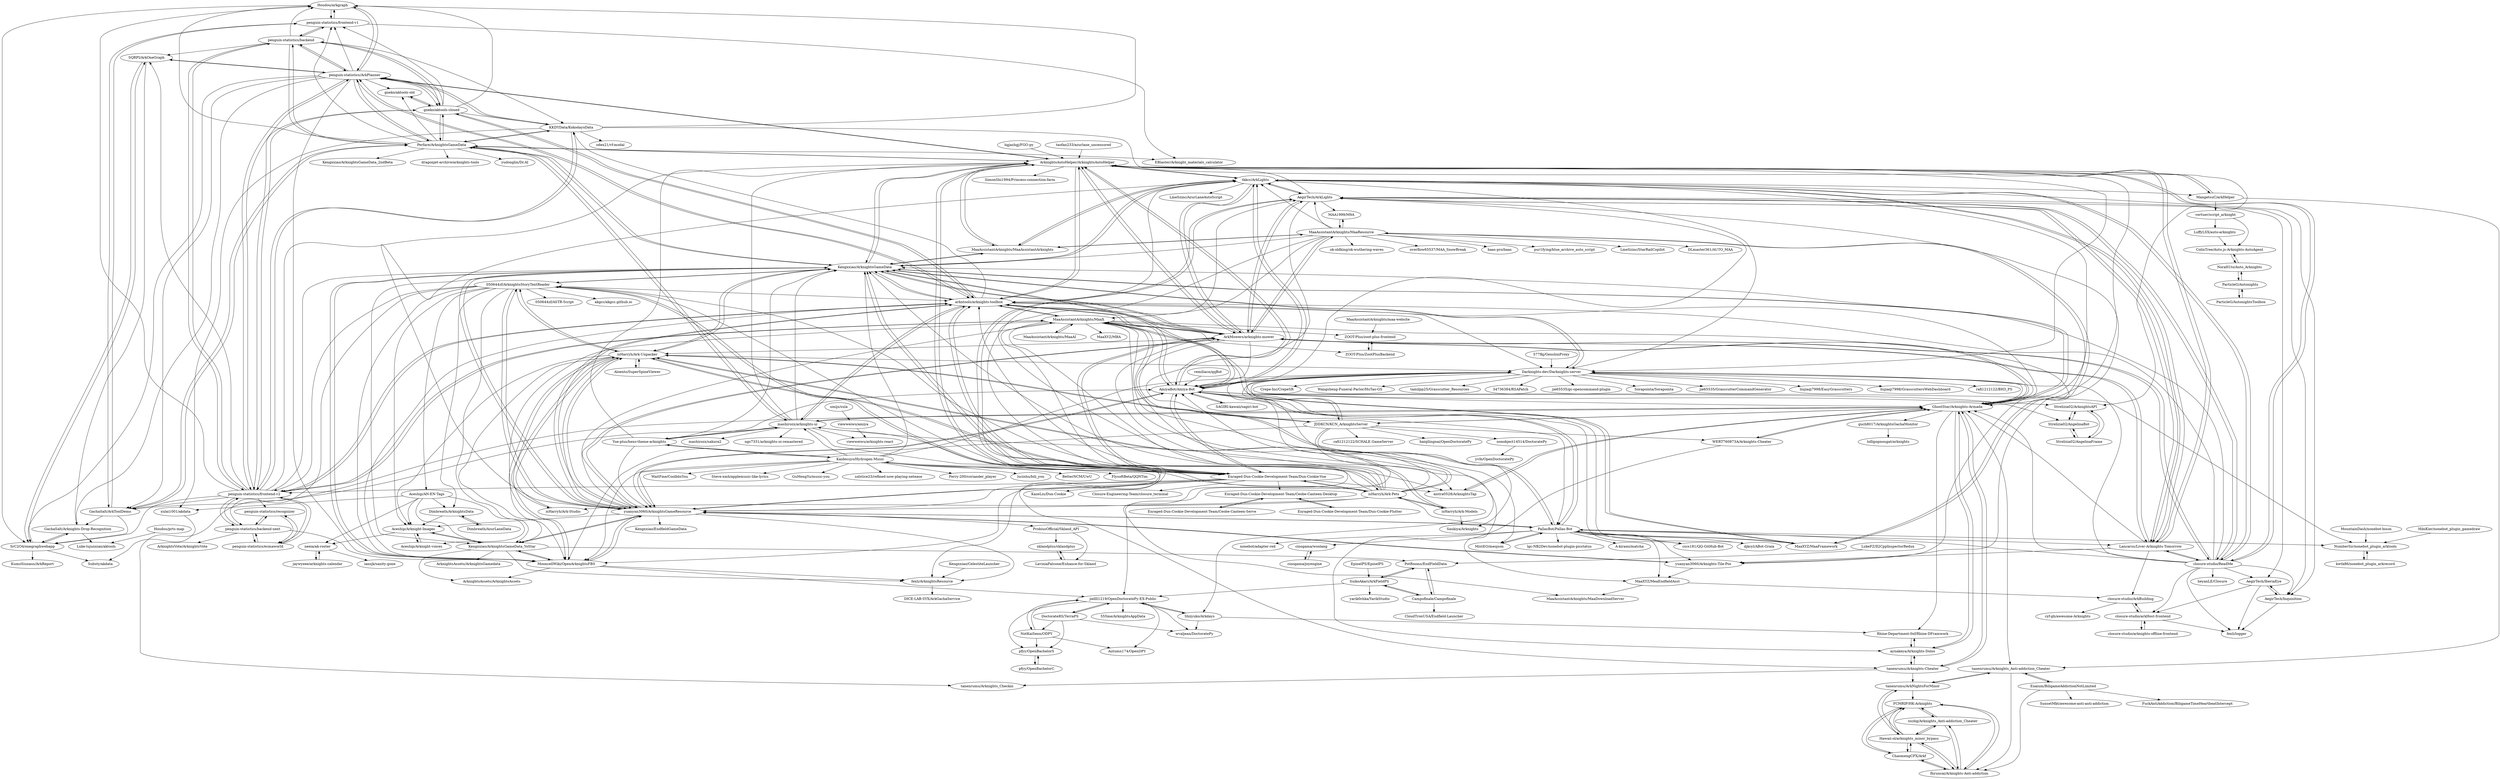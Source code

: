 digraph G {
"Houdou/arkgraph" -> "penguin-statistics/frontend-v1"
"Houdou/arkgraph" -> "penguin-statistics/ArkPlanner"
"Houdou/arkgraph" -> "SrC2O4/onegraphwebapp"
"tkkcc/ArkLights" -> "AegirTech/ArkLights"
"tkkcc/ArkLights" -> "closure-studio/ReadMe"
"tkkcc/ArkLights" -> "ArknightsAutoHelper/ArknightsAutoHelper"
"tkkcc/ArkLights" -> "Lancarus/Liver-Arknights-Tomorrow"
"tkkcc/ArkLights" -> "MaaAssistantArknights/MaaAssistantArknights" ["e"=1]
"tkkcc/ArkLights" -> "ArkMowers/arknights-mower"
"tkkcc/ArkLights" -> "AmiyaBot/Amiya-Bot"
"tkkcc/ArkLights" -> "GhostStar/Arknights-Armada"
"tkkcc/ArkLights" -> "Kengxxiao/ArknightsGameData"
"tkkcc/ArkLights" -> "AegirTech/Inquisition"
"tkkcc/ArkLights" -> "Darknights-dev/Darknights-server"
"tkkcc/ArkLights" -> "arkntools/arknights-toolbox"
"tkkcc/ArkLights" -> "yuanyan3060/ArknightsGameResource"
"tkkcc/ArkLights" -> "LmeSzinc/AzurLaneAutoScript" ["e"=1]
"tkkcc/ArkLights" -> "MangetsuC/arkHelper"
"guch8017/ArknightsGachaMonitor" -> "lollipopnougat/arknights"
"ArknightsAutoHelper/ArknightsAutoHelper" -> "arkntools/arknights-toolbox"
"ArknightsAutoHelper/ArknightsAutoHelper" -> "Kengxxiao/ArknightsGameData"
"ArknightsAutoHelper/ArknightsAutoHelper" -> "tkkcc/ArkLights"
"ArknightsAutoHelper/ArknightsAutoHelper" -> "ArkMowers/arknights-mower"
"ArknightsAutoHelper/ArknightsAutoHelper" -> "MangetsuC/arkHelper"
"ArknightsAutoHelper/ArknightsAutoHelper" -> "AmiyaBot/Amiya-Bot"
"ArknightsAutoHelper/ArknightsAutoHelper" -> "MaaAssistantArknights/MaaAssistantArknights" ["e"=1]
"ArknightsAutoHelper/ArknightsAutoHelper" -> "Perfare/ArknightsGameData"
"ArknightsAutoHelper/ArknightsAutoHelper" -> "Enraged-Dun-Cookie-Development-Team/Dun-Cookie-Vue"
"ArknightsAutoHelper/ArknightsAutoHelper" -> "penguin-statistics/ArkPlanner"
"ArknightsAutoHelper/ArknightsAutoHelper" -> "GhostStar/Arknights-Armada"
"ArknightsAutoHelper/ArknightsAutoHelper" -> "SimonShi1994/Princess-connection-farm" ["e"=1]
"ArknightsAutoHelper/ArknightsAutoHelper" -> "closure-studio/ReadMe"
"ArknightsAutoHelper/ArknightsAutoHelper" -> "Lancarus/Liver-Arknights-Tomorrow"
"ArknightsAutoHelper/ArknightsAutoHelper" -> "Darknights-dev/Darknights-server"
"Aceship/AN-EN-Tags" -> "Aceship/Arknight-Images"
"Aceship/AN-EN-Tags" -> "Kengxxiao/ArknightsGameData_YoStar"
"Aceship/AN-EN-Tags" -> "Dimbreath/ArknightsData"
"Aceship/AN-EN-Tags" -> "Aceship/Arknight-voices"
"Aceship/AN-EN-Tags" -> "neeia/ak-roster"
"Aceship/AN-EN-Tags" -> "xulai1001/akdata"
"arkntools/arknights-toolbox" -> "ArknightsAutoHelper/ArknightsAutoHelper"
"arkntools/arknights-toolbox" -> "Kengxxiao/ArknightsGameData"
"arkntools/arknights-toolbox" -> "yuanyan3060/ArknightsGameResource"
"arkntools/arknights-toolbox" -> "penguin-statistics/frontend-v2"
"arkntools/arknights-toolbox" -> "penguin-statistics/ArkPlanner"
"arkntools/arknights-toolbox" -> "mashirozx/arknights-ui"
"arkntools/arknights-toolbox" -> "MooncellWiki/OpenArknightsFBS"
"arkntools/arknights-toolbox" -> "AmiyaBot/Amiya-Bot"
"arkntools/arknights-toolbox" -> "ArkMowers/arknights-mower"
"arkntools/arknights-toolbox" -> "MaaAssistantArknights/MaaX"
"arkntools/arknights-toolbox" -> "gneko/aktools-closed"
"arkntools/arknights-toolbox" -> "Darknights-dev/Darknights-server"
"arkntools/arknights-toolbox" -> "KKDYData/KokodayoData"
"arkntools/arknights-toolbox" -> "GhostStar/Arknights-Armada"
"arkntools/arknights-toolbox" -> "Enraged-Dun-Cookie-Development-Team/Dun-Cookie-Vue"
"penguin-statistics/frontend-v2" -> "penguin-statistics/backend"
"penguin-statistics/frontend-v2" -> "penguin-statistics/backend-next"
"penguin-statistics/frontend-v2" -> "penguin-statistics/ecmaworld"
"penguin-statistics/frontend-v2" -> "penguin-statistics/recognizer"
"penguin-statistics/frontend-v2" -> "penguin-statistics/ArkPlanner"
"penguin-statistics/frontend-v2" -> "arkntools/arknights-toolbox"
"penguin-statistics/frontend-v2" -> "gneko/aktools-closed"
"penguin-statistics/frontend-v2" -> "KKDYData/KokodayoData"
"penguin-statistics/frontend-v2" -> "SQRPI/ArkOneGraph"
"penguin-statistics/frontend-v2" -> "SrC2O4/onegraphwebapp"
"penguin-statistics/frontend-v2" -> "MaaAssistantArknights/MaaX"
"penguin-statistics/frontend-v2" -> "Houdou/arkgraph"
"penguin-statistics/frontend-v2" -> "Kengxxiao/ArknightsGameData"
"penguin-statistics/frontend-v2" -> "ArknightsAutoHelper/ArknightsAutoHelper"
"penguin-statistics/frontend-v2" -> "GachaSalt/ArkToolDemo"
"mashirozx/arknights-ui" -> "ngc7331/arknights-ui-remastered"
"mashirozx/arknights-ui" -> "arkntools/arknights-toolbox"
"mashirozx/arknights-ui" -> "Yue-plus/hexo-theme-arknights" ["e"=1]
"mashirozx/arknights-ui" -> "GhostStar/Arknights-Armada"
"mashirozx/arknights-ui" -> "Perfare/ArknightsGameData"
"mashirozx/arknights-ui" -> "viewweiwu/arknights-react"
"mashirozx/arknights-ui" -> "ArknightsAutoHelper/ArknightsAutoHelper"
"mashirozx/arknights-ui" -> "Kengxxiao/ArknightsGameData"
"mashirozx/arknights-ui" -> "GachaSalt/ArkToolDemo"
"mashirozx/arknights-ui" -> "tanenrumu/Arknights-Cheater"
"mashirozx/arknights-ui" -> "aistra0528/ArknightsTap"
"mashirozx/arknights-ui" -> "mashirozx/sakura2" ["e"=1]
"gneko/aktools-old" -> "gneko/aktools-closed"
"penguin-statistics/ArkPlanner" -> "gneko/aktools-closed"
"penguin-statistics/ArkPlanner" -> "SQRPI/ArkOneGraph"
"penguin-statistics/ArkPlanner" -> "Perfare/ArknightsGameData"
"penguin-statistics/ArkPlanner" -> "SrC2O4/onegraphwebapp"
"penguin-statistics/ArkPlanner" -> "GachaSalt/ArkToolDemo"
"penguin-statistics/ArkPlanner" -> "Houdou/arkgraph"
"penguin-statistics/ArkPlanner" -> "penguin-statistics/backend"
"penguin-statistics/ArkPlanner" -> "penguin-statistics/frontend-v1"
"penguin-statistics/ArkPlanner" -> "penguin-statistics/frontend-v2"
"penguin-statistics/ArkPlanner" -> "KKDYData/KokodayoData"
"penguin-statistics/ArkPlanner" -> "arkntools/arknights-toolbox"
"penguin-statistics/ArkPlanner" -> "GachaSalt/Arknights-Drop-Recognition"
"penguin-statistics/ArkPlanner" -> "ArknightsAutoHelper/ArknightsAutoHelper"
"penguin-statistics/ArkPlanner" -> "MooncellWiki/OpenArknightsFBS"
"penguin-statistics/ArkPlanner" -> "gneko/aktools-old"
"ColinTree/Auto.js-Arknights-AutoAgent" -> "NoraH1to/Auto_Arknights"
"vertuer/script_arknight" -> "LuffyLSX/auto-arknights"
"vertuer/script_arknight" -> "ColinTree/Auto.js-Arknights-AutoAgent"
"Perfare/ArknightsGameData" -> "GachaSalt/ArkToolDemo"
"Perfare/ArknightsGameData" -> "penguin-statistics/ArkPlanner"
"Perfare/ArknightsGameData" -> "gneko/aktools-closed"
"Perfare/ArknightsGameData" -> "Kengxxiao/ArknightsGameData"
"Perfare/ArknightsGameData" -> "penguin-statistics/frontend-v1"
"Perfare/ArknightsGameData" -> "KKDYData/KokodayoData"
"Perfare/ArknightsGameData" -> "ArknightsAutoHelper/ArknightsAutoHelper"
"Perfare/ArknightsGameData" -> "penguin-statistics/backend"
"Perfare/ArknightsGameData" -> "gneko/aktools-old"
"Perfare/ArknightsGameData" -> "mashirozx/arknights-ui"
"Perfare/ArknightsGameData" -> "Kengxxiao/ArknightsGameData_2ndBeta"
"Perfare/ArknightsGameData" -> "Houdou/arkgraph"
"Perfare/ArknightsGameData" -> "dragonjet-archive/arknights-tools"
"Perfare/ArknightsGameData" -> "yudonglin/Dr.AI"
"Perfare/ArknightsGameData" -> "EBlaster/Arknight_materials_calculator"
"gneko/aktools-closed" -> "penguin-statistics/ArkPlanner"
"gneko/aktools-closed" -> "gneko/aktools-old"
"gneko/aktools-closed" -> "penguin-statistics/frontend-v1"
"gneko/aktools-closed" -> "penguin-statistics/backend"
"gneko/aktools-closed" -> "Perfare/ArknightsGameData"
"gneko/aktools-closed" -> "penguin-statistics/frontend-v2"
"gneko/aktools-closed" -> "Houdou/arkgraph"
"gneko/aktools-closed" -> "arkntools/arknights-toolbox"
"gneko/aktools-closed" -> "KKDYData/KokodayoData"
"penguin-statistics/frontend-v1" -> "penguin-statistics/backend"
"penguin-statistics/frontend-v1" -> "Houdou/arkgraph"
"penguin-statistics/frontend-v1" -> "EBlaster/Arknight_materials_calculator"
"penguin-statistics/frontend-v1" -> "GachaSalt/ArkToolDemo"
"penguin-statistics/backend" -> "penguin-statistics/frontend-v2"
"penguin-statistics/backend" -> "penguin-statistics/frontend-v1"
"penguin-statistics/backend" -> "penguin-statistics/ArkPlanner"
"penguin-statistics/backend" -> "gneko/aktools-closed"
"penguin-statistics/backend" -> "Houdou/arkgraph"
"penguin-statistics/backend" -> "Perfare/ArknightsGameData"
"penguin-statistics/backend" -> "SQRPI/ArkOneGraph"
"penguin-statistics/backend" -> "KKDYData/KokodayoData"
"KKDYData/KokodayoData" -> "odex21/vf-modal"
"KKDYData/KokodayoData" -> "Houdou/arkgraph"
"KKDYData/KokodayoData" -> "penguin-statistics/ArkPlanner"
"KKDYData/KokodayoData" -> "Strelizia02/ArknightsAPI"
"KKDYData/KokodayoData" -> "xulai1001/akdata"
"KKDYData/KokodayoData" -> "Perfare/ArknightsGameData"
"KKDYData/KokodayoData" -> "penguin-statistics/frontend-v2"
"NoraH1to/Auto_Arknights" -> "ColinTree/Auto.js-Arknights-AutoAgent"
"NoraH1to/Auto_Arknights" -> "ParticleG/Autonights"
"GachaSalt/ArkToolDemo" -> "GachaSalt/Arknights-Drop-Recognition"
"GachaSalt/ArkToolDemo" -> "SrC2O4/onegraphwebapp"
"GachaSalt/ArkToolDemo" -> "penguin-statistics/frontend-v1"
"GachaSalt/ArkToolDemo" -> "Perfare/ArknightsGameData"
"hgjazhgj/FGO-py" -> "ArknightsAutoHelper/ArknightsAutoHelper" ["e"=1]
"Kengxxiao/ArknightsGameData" -> "yuanyan3060/ArknightsGameResource"
"Kengxxiao/ArknightsGameData" -> "ArknightsAutoHelper/ArknightsAutoHelper"
"Kengxxiao/ArknightsGameData" -> "MooncellWiki/OpenArknightsFBS"
"Kengxxiao/ArknightsGameData" -> "Darknights-dev/Darknights-server"
"Kengxxiao/ArknightsGameData" -> "isHarryh/Ark-Unpacker"
"Kengxxiao/ArknightsGameData" -> "arkntools/arknights-toolbox"
"Kengxxiao/ArknightsGameData" -> "Kengxxiao/ArknightsGameData_YoStar"
"Kengxxiao/ArknightsGameData" -> "AmiyaBot/Amiya-Bot"
"Kengxxiao/ArknightsGameData" -> "050644zf/ArknightsStoryTextReader"
"Kengxxiao/ArknightsGameData" -> "Perfare/ArknightsGameData"
"Kengxxiao/ArknightsGameData" -> "Enraged-Dun-Cookie-Development-Team/Dun-Cookie-Vue"
"Kengxxiao/ArknightsGameData" -> "GhostStar/Arknights-Armada"
"Kengxxiao/ArknightsGameData" -> "ArkMowers/arknights-mower"
"Kengxxiao/ArknightsGameData" -> "MaaAssistantArknights/MaaAssistantArknights" ["e"=1]
"Kengxxiao/ArknightsGameData" -> "tkkcc/ArkLights"
"taofan233/azurlane_uncensored" -> "ArknightsAutoHelper/ArknightsAutoHelper" ["e"=1]
"050644zf/ArknightsStoryTextReader" -> "Kengxxiao/ArknightsGameData_YoStar"
"050644zf/ArknightsStoryTextReader" -> "Kengxxiao/ArknightsGameData"
"050644zf/ArknightsStoryTextReader" -> "yuanyan3060/ArknightsGameResource"
"050644zf/ArknightsStoryTextReader" -> "MooncellWiki/OpenArknightsFBS"
"050644zf/ArknightsStoryTextReader" -> "Aceship/Arknight-Images"
"050644zf/ArknightsStoryTextReader" -> "Enraged-Dun-Cookie-Development-Team/Dun-Cookie-Vue"
"050644zf/ArknightsStoryTextReader" -> "isHarryh/Ark-Unpacker"
"050644zf/ArknightsStoryTextReader" -> "050644zf/ASTR-Script"
"050644zf/ArknightsStoryTextReader" -> "Dimbreath/ArknightsData"
"050644zf/ArknightsStoryTextReader" -> "arkntools/arknights-toolbox"
"050644zf/ArknightsStoryTextReader" -> "Aceship/AN-EN-Tags"
"050644zf/ArknightsStoryTextReader" -> "penguin-statistics/backend-next"
"050644zf/ArknightsStoryTextReader" -> "akgcc/akgcc.github.io"
"050644zf/ArknightsStoryTextReader" -> "penguin-statistics/frontend-v2"
"050644zf/ArknightsStoryTextReader" -> "fexli/ArknightsResource"
"GhostStar/Arknights-Armada" -> "aynakeya/Arknights-Dolos"
"GhostStar/Arknights-Armada" -> "tanenrumu/Arknights-Cheater"
"GhostStar/Arknights-Armada" -> "Darknights-dev/Darknights-server"
"GhostStar/Arknights-Armada" -> "WERT760873A/Arknights-Cheater"
"GhostStar/Arknights-Armada" -> "JDDKCN/KCN_ArknightsServer"
"GhostStar/Arknights-Armada" -> "Rhine-Department-0xf/Rhine-DFramwork"
"GhostStar/Arknights-Armada" -> "Kengxxiao/ArknightsGameData"
"GhostStar/Arknights-Armada" -> "tanenrumu/Arknights_Anti-addiction_Cheater"
"GhostStar/Arknights-Armada" -> "guch8017/ArknightsGachaMonitor"
"GhostStar/Arknights-Armada" -> "tanenrumu/Arknights_Checkin"
"GhostStar/Arknights-Armada" -> "aistra0528/ArknightsTap"
"GhostStar/Arknights-Armada" -> "mashirozx/arknights-ui"
"GhostStar/Arknights-Armada" -> "ArkMowers/arknights-mower"
"remiliacn/qqBot" -> "AmiyaBot/Amiya-Bot" ["e"=1]
"Yue-plus/hexo-theme-arknights" -> "mashirozx/arknights-ui" ["e"=1]
"Yue-plus/hexo-theme-arknights" -> "Kengxxiao/ArknightsGameData" ["e"=1]
"Yue-plus/hexo-theme-arknights" -> "AmiyaBot/Amiya-Bot" ["e"=1]
"Yue-plus/hexo-theme-arknights" -> "ArknightsAutoHelper/ArknightsAutoHelper" ["e"=1]
"Yue-plus/hexo-theme-arknights" -> "Kaidesuyo/Hydrogen-Music" ["e"=1]
"Yue-plus/hexo-theme-arknights" -> "yuanyan3060/ArknightsGameResource" ["e"=1]
"umijs/sula" -> "viewweiwu/amiya" ["e"=1]
"MistEO/meojson" -> "PallasBot/Pallas-Bot"
"viewweiwu/amiya" -> "viewweiwu/arknights-react"
"Lancarus/Liver-Arknights-Tomorrow" -> "tkkcc/ArkLights"
"Lancarus/Liver-Arknights-Tomorrow" -> "ArkMowers/arknights-mower"
"Lancarus/Liver-Arknights-Tomorrow" -> "AegirTech/ArkLights"
"Lancarus/Liver-Arknights-Tomorrow" -> "closure-studio/ArkBuilding"
"Lancarus/Liver-Arknights-Tomorrow" -> "closure-studio/ReadMe"
"Lancarus/Liver-Arknights-Tomorrow" -> "yuanyan3060/Arknights-Tile-Pos"
"Lancarus/Liver-Arknights-Tomorrow" -> "ArknightsAutoHelper/ArknightsAutoHelper"
"Lancarus/Liver-Arknights-Tomorrow" -> "GhostStar/Arknights-Armada"
"SQRPI/ArkOneGraph" -> "SrC2O4/onegraphwebapp"
"SQRPI/ArkOneGraph" -> "penguin-statistics/ArkPlanner"
"SQRPI/ArkOneGraph" -> "GachaSalt/Arknights-Drop-Recognition"
"Dimbreath/ArknightsData" -> "Dimbreath/AzurLaneData" ["e"=1]
"Dimbreath/ArknightsData" -> "Aceship/Arknight-Images"
"ParticleG/Autonights" -> "ParticleG/AutonightsToolbox"
"ParticleG/Autonights" -> "NoraH1to/Auto_Arknights"
"LuffyLSX/auto-arknights" -> "ColinTree/Auto.js-Arknights-AutoAgent"
"tanenrumu/Arknights-Cheater" -> "aynakeya/Arknights-Dolos"
"tanenrumu/Arknights-Cheater" -> "GhostStar/Arknights-Armada"
"tanenrumu/Arknights-Cheater" -> "tanenrumu/Arknights_Checkin"
"tanenrumu/Arknights-Cheater" -> "tanenrumu/ArkNightsForMinor"
"aistra0528/ArknightsTap" -> "GhostStar/Arknights-Armada"
"xulai1001/akdata" -> "Substy/akdata"
"MangetsuC/arkHelper" -> "ArknightsAutoHelper/ArknightsAutoHelper"
"MangetsuC/arkHelper" -> "tanenrumu/Arknights_Anti-addiction_Cheater"
"MangetsuC/arkHelper" -> "vertuer/script_arknight"
"ParticleG/AutonightsToolbox" -> "ParticleG/Autonights"
"xxzbg/Arknights_Anti-addiction_Cheater" -> "Hawaii-ol/arknights_minor_bypass"
"xxzbg/Arknights_Anti-addiction_Cheater" -> "fhyuncai/Arknights-Anti-addiction"
"xxzbg/Arknights_Anti-addiction_Cheater" -> "FCMRIP/HK-Arknights"
"GachaSalt/Arknights-Drop-Recognition" -> "Luke-lujunxian/aktools"
"GachaSalt/Arknights-Drop-Recognition" -> "SrC2O4/onegraphwebapp"
"Dimbreath/AzurLaneData" -> "Dimbreath/ArknightsData" ["e"=1]
"Houdou/prts-map" -> "Luke-lujunxian/aktools"
"tanenrumu/Arknights_Anti-addiction_Cheater" -> "tanenrumu/ArkNightsForMinor"
"tanenrumu/Arknights_Anti-addiction_Cheater" -> "fhyuncai/Arknights-Anti-addiction"
"tanenrumu/Arknights_Anti-addiction_Cheater" -> "Enaium/BiligameAddictionNotLimited"
"SrC2O4/onegraphwebapp" -> "GachaSalt/Arknights-Drop-Recognition"
"SrC2O4/onegraphwebapp" -> "Substy/akdata"
"SrC2O4/onegraphwebapp" -> "SQRPI/ArkOneGraph"
"SrC2O4/onegraphwebapp" -> "KumoSiunaus/ArkReport"
"MaaAssistantArknights/MaaAssistantArknights" -> "tkkcc/ArkLights" ["e"=1]
"MaaAssistantArknights/MaaAssistantArknights" -> "MaaAssistantArknights/MaaResource" ["e"=1]
"MaaAssistantArknights/MaaAssistantArknights" -> "ArknightsAutoHelper/ArknightsAutoHelper" ["e"=1]
"MaaAssistantArknights/MaaAssistantArknights" -> "Kengxxiao/ArknightsGameData" ["e"=1]
"AmiyaBot/Amiya-Bot" -> "yuanyan3060/ArknightsGameResource"
"AmiyaBot/Amiya-Bot" -> "PallasBot/Pallas-Bot"
"AmiyaBot/Amiya-Bot" -> "Strelizia02/ArknightsAPI"
"AmiyaBot/Amiya-Bot" -> "Kengxxiao/ArknightsGameData"
"AmiyaBot/Amiya-Bot" -> "djkcyl/ABot-Graia" ["e"=1]
"AmiyaBot/Amiya-Bot" -> "ArknightsAutoHelper/ArknightsAutoHelper"
"AmiyaBot/Amiya-Bot" -> "Darknights-dev/Darknights-server"
"AmiyaBot/Amiya-Bot" -> "SAGIRI-kawaii/sagiri-bot" ["e"=1]
"AmiyaBot/Amiya-Bot" -> "Enraged-Dun-Cookie-Development-Team/Dun-Cookie-Vue"
"AmiyaBot/Amiya-Bot" -> "arkntools/arknights-toolbox"
"AmiyaBot/Amiya-Bot" -> "cscs181/QQ-GitHub-Bot" ["e"=1]
"AmiyaBot/Amiya-Bot" -> "NumberSir/nonebot_plugin_arktools"
"AmiyaBot/Amiya-Bot" -> "Strelizia02/AngelinaBot"
"AmiyaBot/Amiya-Bot" -> "GhostStar/Arknights-Armada"
"AmiyaBot/Amiya-Bot" -> "tkkcc/ArkLights"
"Enraged-Dun-Cookie-Development-Team/Dun-Cookie-Vue" -> "Kengxxiao/ArknightsGameData"
"Enraged-Dun-Cookie-Development-Team/Dun-Cookie-Vue" -> "050644zf/ArknightsStoryTextReader"
"Enraged-Dun-Cookie-Development-Team/Dun-Cookie-Vue" -> "yuanyan3060/ArknightsGameResource"
"Enraged-Dun-Cookie-Development-Team/Dun-Cookie-Vue" -> "ArkMowers/arknights-mower"
"Enraged-Dun-Cookie-Development-Team/Dun-Cookie-Vue" -> "AmiyaBot/Amiya-Bot"
"Enraged-Dun-Cookie-Development-Team/Dun-Cookie-Vue" -> "KazeLiu/Dun-Cookie"
"Enraged-Dun-Cookie-Development-Team/Dun-Cookie-Vue" -> "ArknightsAutoHelper/ArknightsAutoHelper"
"Enraged-Dun-Cookie-Development-Team/Dun-Cookie-Vue" -> "Closure-Engineering-Team/closure_terminal"
"Enraged-Dun-Cookie-Development-Team/Dun-Cookie-Vue" -> "arkntools/arknights-toolbox"
"Enraged-Dun-Cookie-Development-Team/Dun-Cookie-Vue" -> "isHarryh/Ark-Pets"
"Enraged-Dun-Cookie-Development-Team/Dun-Cookie-Vue" -> "MooncellWiki/OpenArknightsFBS"
"Enraged-Dun-Cookie-Development-Team/Dun-Cookie-Vue" -> "penguin-statistics/frontend-v2"
"Enraged-Dun-Cookie-Development-Team/Dun-Cookie-Vue" -> "aistra0528/ArknightsTap"
"Enraged-Dun-Cookie-Development-Team/Dun-Cookie-Vue" -> "MaaAssistantArknights/MaaX"
"Enraged-Dun-Cookie-Development-Team/Dun-Cookie-Vue" -> "Enraged-Dun-Cookie-Development-Team/Ceobe-Canteen-Desktop"
"SAGIRI-kawaii/sagiri-bot" -> "AmiyaBot/Amiya-Bot" ["e"=1]
"WERT760873A/Arknights-Cheater" -> "GhostStar/Arknights-Armada"
"WERT760873A/Arknights-Cheater" -> "aynakeya/Arknights-Dolos"
"Darknights-dev/Darknights-server" -> "GhostStar/Arknights-Armada"
"Darknights-dev/Darknights-server" -> "Kengxxiao/ArknightsGameData"
"Darknights-dev/Darknights-server" -> "Crepe-Inc/CrepeSR" ["e"=1]
"Darknights-dev/Darknights-server" -> "JDDKCN/KCN_ArknightsServer"
"Darknights-dev/Darknights-server" -> "Wangsheng-Funeral-Parlor/HuTao-GS" ["e"=1]
"Darknights-dev/Darknights-server" -> "tamilpp25/Grasscutter_Resources" ["e"=1]
"Darknights-dev/Darknights-server" -> "34736384/RSAPatch" ["e"=1]
"Darknights-dev/Darknights-server" -> "Shiiyuko/Arkdays"
"Darknights-dev/Darknights-server" -> "jie65535/gc-opencommand-plugin" ["e"=1]
"Darknights-dev/Darknights-server" -> "Sorapointa/Sorapointa" ["e"=1]
"Darknights-dev/Darknights-server" -> "jie65535/GrasscutterCommandGenerator" ["e"=1]
"Darknights-dev/Darknights-server" -> "liujiaqi7998/EasyGrasscutters" ["e"=1]
"Darknights-dev/Darknights-server" -> "AmiyaBot/Amiya-Bot"
"Darknights-dev/Darknights-server" -> "liujiaqi7998/GrasscuttersWebDashboard" ["e"=1]
"Darknights-dev/Darknights-server" -> "rafi1212122/BH3_PS" ["e"=1]
"Strelizia02/ArknightsAPI" -> "Strelizia02/AngelinaFrame"
"Strelizia02/ArknightsAPI" -> "Strelizia02/AngelinaBot"
"Aloento/SuperSpineViewer" -> "isHarryh/Ark-Unpacker" ["e"=1]
"MountainDash/nonebot-bison" -> "NumberSir/nonebot_plugin_arktools" ["e"=1]
"jaywyeee/arknights-calendar" -> "neeia/ak-roster"
"HibiKier/nonebot_plugin_gamedraw" -> "NumberSir/nonebot_plugin_arktools" ["e"=1]
"aynakeya/Arknights-Dolos" -> "Rhine-Department-0xf/Rhine-DFramwork"
"aynakeya/Arknights-Dolos" -> "tanenrumu/Arknights-Cheater"
"aynakeya/Arknights-Dolos" -> "GhostStar/Arknights-Armada"
"penguin-statistics/recognizer" -> "penguin-statistics/ecmaworld"
"penguin-statistics/recognizer" -> "penguin-statistics/backend-next"
"Rhine-Department-0xf/Rhine-DFramwork" -> "aynakeya/Arknights-Dolos"
"closure-studio/arknights-offline-frontend" -> "closure-studio/arkHost-frontend"
"Enaium/BiligameAddictionNotLimited" -> "tanenrumu/Arknights_Anti-addiction_Cheater"
"Enaium/BiligameAddictionNotLimited" -> "SunsetMkt/awesome-anti-anti-addiction"
"Enaium/BiligameAddictionNotLimited" -> "FuckAntiAddiction/BiligameTimeHeartbeatIntercept"
"Enaium/BiligameAddictionNotLimited" -> "fhyuncai/Arknights-Anti-addiction"
"tanenrumu/ArkNightsForMinor" -> "tanenrumu/Arknights_Anti-addiction_Cheater"
"tanenrumu/ArkNightsForMinor" -> "Hawaii-ol/arknights_minor_bypass"
"tanenrumu/ArkNightsForMinor" -> "FCMRIP/HK-Arknights"
"fhyuncai/Arknights-Anti-addiction" -> "Hawaii-ol/arknights_minor_bypass"
"fhyuncai/Arknights-Anti-addiction" -> "FCMRIP/HK-Arknights"
"fhyuncai/Arknights-Anti-addiction" -> "xxzbg/Arknights_Anti-addiction_Cheater"
"fhyuncai/Arknights-Anti-addiction" -> "ChaomengCFX/Arkf"
"AegirTech/Inquisition" -> "AegirTech/IberiaEye"
"AegirTech/Inquisition" -> "fexli/logger"
"PallasBot/Pallas-Bot" -> "AmiyaBot/Amiya-Bot"
"PallasBot/Pallas-Bot" -> "cinogama/woolang"
"PallasBot/Pallas-Bot" -> "MistEO/meojson"
"PallasBot/Pallas-Bot" -> "yuanyan3060/ArknightsGameResource"
"PallasBot/Pallas-Bot" -> "yuanyan3060/Arknights-Tile-Pos"
"PallasBot/Pallas-Bot" -> "MaaAssistantArknights/MaaX"
"PallasBot/Pallas-Bot" -> "NumberSir/nonebot_plugin_arktools"
"PallasBot/Pallas-Bot" -> "lgc-NB2Dev/nonebot-plugin-picstatus" ["e"=1]
"PallasBot/Pallas-Bot" -> "cscs181/QQ-GitHub-Bot" ["e"=1]
"PallasBot/Pallas-Bot" -> "A-kirami/matcha" ["e"=1]
"PallasBot/Pallas-Bot" -> "Lancarus/Liver-Arknights-Tomorrow"
"PallasBot/Pallas-Bot" -> "nonebot/adapter-red" ["e"=1]
"PallasBot/Pallas-Bot" -> "djkcyl/ABot-Graia" ["e"=1]
"PallasBot/Pallas-Bot" -> "MaaXYZ/MaaFramework" ["e"=1]
"PallasBot/Pallas-Bot" -> "MaaXYZ/MeaEndfieldAsst"
"MaaAssistantArknights/MaaX" -> "MaaAssistantArknights/MaaAI"
"MaaAssistantArknights/MaaX" -> "ZOOT-Plus/zoot-plus-frontend"
"MaaAssistantArknights/MaaX" -> "PallasBot/Pallas-Bot"
"MaaAssistantArknights/MaaX" -> "yuanyan3060/ArknightsGameResource"
"MaaAssistantArknights/MaaX" -> "ArkMowers/arknights-mower"
"MaaAssistantArknights/MaaX" -> "arkntools/arknights-toolbox"
"MaaAssistantArknights/MaaX" -> "yuanyan3060/Arknights-Tile-Pos"
"MaaAssistantArknights/MaaX" -> "ZOOT-Plus/ZootPlusBackend"
"MaaAssistantArknights/MaaX" -> "MooncellWiki/OpenArknightsFBS"
"MaaAssistantArknights/MaaX" -> "MaaXYZ/MBA" ["e"=1]
"MaaAssistantArknights/MaaX" -> "penguin-statistics/frontend-v2"
"MaaAssistantArknights/MaaX" -> "MaaAssistantArknights/MaaDownloadServer"
"MaaAssistantArknights/MaaX" -> "MaaXYZ/MeaEndfieldAsst"
"MaaAssistantArknights/MaaX" -> "MistEO/meojson"
"MaaAssistantArknights/MaaX" -> "MaaXYZ/MaaFramework" ["e"=1]
"577fkj/GenshinProxy" -> "Darknights-dev/Darknights-server" ["e"=1]
"penguin-statistics/backend-next" -> "penguin-statistics/ecmaworld"
"penguin-statistics/backend-next" -> "penguin-statistics/recognizer"
"penguin-statistics/backend-next" -> "penguin-statistics/frontend-v2"
"penguin-statistics/backend-next" -> "MooncellWiki/OpenArknightsFBS"
"penguin-statistics/backend-next" -> "ArknightsVote/ArknightsVote"
"yuanyan3060/ArknightsGameResource" -> "MooncellWiki/OpenArknightsFBS"
"yuanyan3060/ArknightsGameResource" -> "Kengxxiao/ArknightsGameData"
"yuanyan3060/ArknightsGameResource" -> "AmiyaBot/Amiya-Bot"
"yuanyan3060/ArknightsGameResource" -> "isHarryh/Ark-Unpacker"
"yuanyan3060/ArknightsGameResource" -> "Kengxxiao/ArknightsGameData_YoStar"
"yuanyan3060/ArknightsGameResource" -> "yuanyan3060/Arknights-Tile-Pos"
"yuanyan3060/ArknightsGameResource" -> "Kengxxiao/EndfieldGameData"
"yuanyan3060/ArknightsGameResource" -> "arkntools/arknights-toolbox"
"yuanyan3060/ArknightsGameResource" -> "ArkMowers/arknights-mower"
"yuanyan3060/ArknightsGameResource" -> "050644zf/ArknightsStoryTextReader"
"yuanyan3060/ArknightsGameResource" -> "Aceship/Arknight-Images"
"yuanyan3060/ArknightsGameResource" -> "ProbiusOfficial/Skland_API"
"yuanyan3060/ArknightsGameResource" -> "fexli/ArknightsResource"
"yuanyan3060/ArknightsGameResource" -> "AegirTech/ArkLights"
"yuanyan3060/ArknightsGameResource" -> "PallasBot/Pallas-Bot"
"NumberSir/nonebot_plugin_arktools" -> "kwtk86/nonebot_plugin_arkrecord"
"MaaAssistantArknights/maa-website" -> "ZOOT-Plus/zoot-plus-frontend"
"ArkMowers/arknights-mower" -> "AegirTech/ArkLights"
"ArkMowers/arknights-mower" -> "ArknightsAutoHelper/ArknightsAutoHelper"
"ArkMowers/arknights-mower" -> "yuanyan3060/ArknightsGameResource"
"ArkMowers/arknights-mower" -> "tkkcc/ArkLights"
"ArkMowers/arknights-mower" -> "Lancarus/Liver-Arknights-Tomorrow"
"ArkMowers/arknights-mower" -> "MaaAssistantArknights/MaaX"
"ArkMowers/arknights-mower" -> "Enraged-Dun-Cookie-Development-Team/Dun-Cookie-Vue"
"ArkMowers/arknights-mower" -> "Kengxxiao/ArknightsGameData"
"ArkMowers/arknights-mower" -> "arkntools/arknights-toolbox"
"ArkMowers/arknights-mower" -> "closure-studio/ReadMe"
"ArkMowers/arknights-mower" -> "GhostStar/Arknights-Armada"
"ArkMowers/arknights-mower" -> "aistra0528/ArknightsTap"
"ArkMowers/arknights-mower" -> "MaaAssistantArknights/MaaResource"
"ArkMowers/arknights-mower" -> "AmiyaBot/Amiya-Bot"
"ArkMowers/arknights-mower" -> "isHarryh/Ark-Unpacker"
"closure-studio/arkHost-frontend" -> "closure-studio/arknights-offline-frontend"
"closure-studio/arkHost-frontend" -> "closure-studio/ArkBuilding"
"closure-studio/arkHost-frontend" -> "fexli/logger"
"Strelizia02/AngelinaFrame" -> "Strelizia02/AngelinaBot"
"Strelizia02/AngelinaFrame" -> "Strelizia02/ArknightsAPI"
"Strelizia02/AngelinaBot" -> "Strelizia02/AngelinaFrame"
"Strelizia02/AngelinaBot" -> "Strelizia02/ArknightsAPI"
"MaaXYZ/MeaEndfieldAsst" -> "MaaAssistantArknights/MaaDownloadServer"
"MaaXYZ/MeaEndfieldAsst" -> "closure-studio/ArkBuilding"
"Enraged-Dun-Cookie-Development-Team/Ceobe-Canteen-Serve" -> "Enraged-Dun-Cookie-Development-Team/Ceobe-Canteen-Desktop"
"yuanyan3060/Arknights-Tile-Pos" -> "yuanyan3060/ArknightsGameResource"
"yuanyan3060/Arknights-Tile-Pos" -> "MaaXYZ/MeaEndfieldAsst"
"Enraged-Dun-Cookie-Development-Team/Dun-Cookie-Flutter" -> "Enraged-Dun-Cookie-Development-Team/Ceobe-Canteen-Desktop"
"FCMRIP/HK-Arknights" -> "fhyuncai/Arknights-Anti-addiction"
"FCMRIP/HK-Arknights" -> "ChaomengCFX/Arkf"
"FCMRIP/HK-Arknights" -> "Hawaii-ol/arknights_minor_bypass"
"FCMRIP/HK-Arknights" -> "xxzbg/Arknights_Anti-addiction_Cheater"
"penguin-statistics/ecmaworld" -> "penguin-statistics/recognizer"
"penguin-statistics/ecmaworld" -> "penguin-statistics/backend-next"
"penguin-statistics/ecmaworld" -> "penguin-statistics/frontend-v2"
"ChaomengCFX/Arkf" -> "FCMRIP/HK-Arknights"
"ChaomengCFX/Arkf" -> "Hawaii-ol/arknights_minor_bypass"
"ChaomengCFX/Arkf" -> "fhyuncai/Arknights-Anti-addiction"
"closure-studio/ArkBuilding" -> "closure-studio/arkHost-frontend"
"closure-studio/ArkBuilding" -> "cyf-gh/awesome-Arknights"
"Hawaii-ol/arknights_minor_bypass" -> "fhyuncai/Arknights-Anti-addiction"
"Hawaii-ol/arknights_minor_bypass" -> "xxzbg/Arknights_Anti-addiction_Cheater"
"Hawaii-ol/arknights_minor_bypass" -> "ChaomengCFX/Arkf"
"Hawaii-ol/arknights_minor_bypass" -> "FCMRIP/HK-Arknights"
"Hawaii-ol/arknights_minor_bypass" -> "tanenrumu/ArkNightsForMinor"
"isHarryh/Ark-Pets" -> "isHarryh/Ark-Models"
"isHarryh/Ark-Pets" -> "isHarryh/Ark-Unpacker"
"isHarryh/Ark-Pets" -> "AmiyaBot/Amiya-Bot"
"isHarryh/Ark-Pets" -> "Enraged-Dun-Cookie-Development-Team/Dun-Cookie-Vue"
"isHarryh/Ark-Pets" -> "yuanyan3060/ArknightsGameResource"
"isHarryh/Ark-Pets" -> "Kengxxiao/ArknightsGameData"
"isHarryh/Ark-Pets" -> "arkntools/arknights-toolbox"
"isHarryh/Ark-Pets" -> "AegirTech/ArkLights"
"isHarryh/Ark-Pets" -> "PallasBot/Pallas-Bot"
"isHarryh/Ark-Pets" -> "050644zf/ArknightsStoryTextReader"
"isHarryh/Ark-Pets" -> "isHarryh/Ark-Studio"
"isHarryh/Ark-Pets" -> "ArkMowers/arknights-mower"
"isHarryh/Ark-Pets" -> "mashirozx/arknights-ui"
"isHarryh/Ark-Pets" -> "Darknights-dev/Darknights-server"
"isHarryh/Ark-Pets" -> "Kaidesuyo/Hydrogen-Music"
"Kaidesuyo/Hydrogen-Music" -> "Yue-plus/hexo-theme-arknights" ["e"=1]
"Kaidesuyo/Hydrogen-Music" -> "Steve-xmh/applemusic-like-lyrics" ["e"=1]
"Kaidesuyo/Hydrogen-Music" -> "GuMengYu/music-you" ["e"=1]
"Kaidesuyo/Hydrogen-Music" -> "solstice23/refined-now-playing-netease" ["e"=1]
"Kaidesuyo/Hydrogen-Music" -> "Ferry-200/coriander_player" ["e"=1]
"Kaidesuyo/Hydrogen-Music" -> "Kengxxiao/ArknightsGameData"
"Kaidesuyo/Hydrogen-Music" -> "lucinhu/bili_you" ["e"=1]
"Kaidesuyo/Hydrogen-Music" -> "mashirozx/arknights-ui"
"Kaidesuyo/Hydrogen-Music" -> "BetterNCM/UwU" ["e"=1]
"Kaidesuyo/Hydrogen-Music" -> "FlysoftBeta/QQNTim" ["e"=1]
"Kaidesuyo/Hydrogen-Music" -> "yuanyan3060/ArknightsGameResource"
"Kaidesuyo/Hydrogen-Music" -> "Enraged-Dun-Cookie-Development-Team/Dun-Cookie-Vue"
"Kaidesuyo/Hydrogen-Music" -> "Darknights-dev/Darknights-server"
"Kaidesuyo/Hydrogen-Music" -> "MooncellWiki/OpenArknightsFBS"
"Kaidesuyo/Hydrogen-Music" -> "WaitFme/CoolbbsYou" ["e"=1]
"isHarryh/Ark-Unpacker" -> "isHarryh/Ark-Studio"
"isHarryh/Ark-Unpacker" -> "MooncellWiki/OpenArknightsFBS"
"isHarryh/Ark-Unpacker" -> "yuanyan3060/ArknightsGameResource"
"isHarryh/Ark-Unpacker" -> "isHarryh/Ark-Models"
"isHarryh/Ark-Unpacker" -> "Kengxxiao/ArknightsGameData"
"isHarryh/Ark-Unpacker" -> "isHarryh/Ark-Pets"
"isHarryh/Ark-Unpacker" -> "Aloento/SuperSpineViewer" ["e"=1]
"isHarryh/Ark-Unpacker" -> "JDDKCN/KCN_ArknightsServer"
"isHarryh/Ark-Unpacker" -> "Kengxxiao/ArknightsGameData_YoStar"
"isHarryh/Ark-Unpacker" -> "050644zf/ArknightsStoryTextReader"
"isHarryh/Ark-Unpacker" -> "Darknights-dev/Darknights-server"
"isHarryh/Ark-Unpacker" -> "Aceship/Arknight-Images"
"closure-studio/ReadMe" -> "tkkcc/ArkLights"
"closure-studio/ReadMe" -> "AegirTech/ArkLights"
"closure-studio/ReadMe" -> "AegirTech/Inquisition"
"closure-studio/ReadMe" -> "Lancarus/Liver-Arknights-Tomorrow"
"closure-studio/ReadMe" -> "ArkMowers/arknights-mower"
"closure-studio/ReadMe" -> "heyanLE/Closure"
"closure-studio/ReadMe" -> "ArknightsAutoHelper/ArknightsAutoHelper"
"closure-studio/ReadMe" -> "AegirTech/IberiaEye"
"closure-studio/ReadMe" -> "PallasBot/Pallas-Bot"
"closure-studio/ReadMe" -> "closure-studio/arkHost-frontend"
"closure-studio/ReadMe" -> "GhostStar/Arknights-Armada"
"closure-studio/ReadMe" -> "Darknights-dev/Darknights-server"
"closure-studio/ReadMe" -> "fexli/logger"
"closure-studio/ReadMe" -> "Kengxxiao/ArknightsGameData"
"closure-studio/ReadMe" -> "arkntools/arknights-toolbox"
"Shiiyuko/Arkdays" -> "wvaljean/DoctoratePy"
"Shiiyuko/Arkdays" -> "Rhine-Department-0xf/Rhine-DFramwork"
"Shiiyuko/Arkdays" -> "jiellll1219/OpenDoctoratePy-EX-Public"
"isHarryh/Ark-Models" -> "isHarryh/Ark-Unpacker"
"isHarryh/Ark-Models" -> "isHarryh/Ark-Pets"
"isHarryh/Ark-Models" -> "Saukiya/Arknights"
"Aceship/Arknight-Images" -> "Aceship/Arknight-voices"
"Aceship/Arknight-Images" -> "neeia/ak-roster"
"Aceship/Arknight-Images" -> "Kengxxiao/ArknightsGameData_YoStar"
"neeia/ak-roster" -> "iansjk/sanity-gone"
"neeia/ak-roster" -> "jaywyeee/arknights-calendar"
"ZOOT-Plus/zoot-plus-frontend" -> "ZOOT-Plus/ZootPlusBackend"
"ZOOT-Plus/ZootPlusBackend" -> "ZOOT-Plus/zoot-plus-frontend"
"cinogama/joyengine" -> "cinogama/woolang"
"JDDKCN/KCN_ArknightsServer" -> "jiellll1219/OpenDoctoratePy-EX-Public"
"JDDKCN/KCN_ArknightsServer" -> "GhostStar/Arknights-Armada"
"JDDKCN/KCN_ArknightsServer" -> "Darknights-dev/Darknights-server"
"JDDKCN/KCN_ArknightsServer" -> "WERT760873A/Arknights-Cheater"
"JDDKCN/KCN_ArknightsServer" -> "MooncellWiki/OpenArknightsFBS"
"JDDKCN/KCN_ArknightsServer" -> "nonobject14514/DoctoratePy"
"JDDKCN/KCN_ArknightsServer" -> "rafi1212122/SCHALE.GameServer" ["e"=1]
"JDDKCN/KCN_ArknightsServer" -> "isHarryh/Ark-Unpacker"
"JDDKCN/KCN_ArknightsServer" -> "Saukiya/Arknights"
"JDDKCN/KCN_ArknightsServer" -> "baiqilingnai/OpenDoctoratePy"
"kwtk86/nonebot_plugin_arkrecord" -> "NumberSir/nonebot_plugin_arktools"
"AegirTech/IberiaEye" -> "AegirTech/Inquisition"
"AegirTech/IberiaEye" -> "fexli/logger"
"AegirTech/IberiaEye" -> "closure-studio/arkHost-frontend"
"nonobject14514/DoctoratePy" -> "yvlb/OpenDoctoratePy"
"cinogama/woolang" -> "cinogama/joyengine"
"Aceship/Arknight-voices" -> "Aceship/Arknight-Images"
"MAA1999/M9A" -> "MaaAssistantArknights/MaaResource" ["e"=1]
"MaaXYZ/MaaFramework" -> "MaaAssistantArknights/MaaResource" ["e"=1]
"MaaXYZ/MaaFramework" -> "MaaAssistantArknights/MaaX" ["e"=1]
"MaaXYZ/MaaFramework" -> "PallasBot/Pallas-Bot" ["e"=1]
"AegirTech/ArkLights" -> "tkkcc/ArkLights"
"AegirTech/ArkLights" -> "ArkMowers/arknights-mower"
"AegirTech/ArkLights" -> "AegirTech/Inquisition"
"AegirTech/ArkLights" -> "closure-studio/ReadMe"
"AegirTech/ArkLights" -> "yuanyan3060/ArknightsGameResource"
"AegirTech/ArkLights" -> "Lancarus/Liver-Arknights-Tomorrow"
"AegirTech/ArkLights" -> "AegirTech/IberiaEye"
"AegirTech/ArkLights" -> "yuanyan3060/Arknights-Tile-Pos"
"AegirTech/ArkLights" -> "ArknightsAutoHelper/ArknightsAutoHelper"
"AegirTech/ArkLights" -> "MAA1999/M9A" ["e"=1]
"AegirTech/ArkLights" -> "AmiyaBot/Amiya-Bot"
"AegirTech/ArkLights" -> "PallasBot/Pallas-Bot"
"MooncellWiki/OpenArknightsFBS" -> "Kengxxiao/ArknightsGameData_YoStar"
"MooncellWiki/OpenArknightsFBS" -> "yuanyan3060/ArknightsGameResource"
"MooncellWiki/OpenArknightsFBS" -> "isHarryh/Ark-Unpacker"
"MooncellWiki/OpenArknightsFBS" -> "Kengxxiao/ArknightsGameData"
"MooncellWiki/OpenArknightsFBS" -> "jiellll1219/OpenDoctoratePy-EX-Public"
"MooncellWiki/OpenArknightsFBS" -> "fexli/ArknightsResource"
"MooncellWiki/OpenArknightsFBS" -> "ArknightsAssets/ArknightsAssets"
"MaaAssistantArknights/MaaAI" -> "MaaAssistantArknights/MaaX"
"ProbiusOfficial/Skland_API" -> "sklandplus/sklandplus"
"ProbiusOfficial/Skland_API" -> "LaviniaFalcone/Enhance-for-Skland"
"Enraged-Dun-Cookie-Development-Team/Ceobe-Canteen-Desktop" -> "Enraged-Dun-Cookie-Development-Team/Dun-Cookie-Flutter"
"Enraged-Dun-Cookie-Development-Team/Ceobe-Canteen-Desktop" -> "Enraged-Dun-Cookie-Development-Team/Ceobe-Canteen-Serve"
"LaviniaFalcone/Enhance-for-Skland" -> "sklandplus/sklandplus"
"fexli/ArknightsResource" -> "DICE-LAB-SYX/ArkGachaService" ["e"=1]
"sklandplus/sklandplus" -> "LaviniaFalcone/Enhance-for-Skland"
"Kengxxiao/CelestiteLauncher" -> "fexli/ArknightsResource" ["e"=1]
"MaaAssistantArknights/MaaResource" -> "MaaAssistantArknights/MaaAssistantArknights" ["e"=1]
"MaaAssistantArknights/MaaResource" -> "ArkMowers/arknights-mower"
"MaaAssistantArknights/MaaResource" -> "MaaXYZ/MaaFramework" ["e"=1]
"MaaAssistantArknights/MaaResource" -> "MAA1999/M9A" ["e"=1]
"MaaAssistantArknights/MaaResource" -> "MaaAssistantArknights/MaaX"
"MaaAssistantArknights/MaaResource" -> "LmeSzinc/StarRailCopilot" ["e"=1]
"MaaAssistantArknights/MaaResource" -> "AegirTech/ArkLights"
"MaaAssistantArknights/MaaResource" -> "Kengxxiao/ArknightsGameData"
"MaaAssistantArknights/MaaResource" -> "DLmaster361/AUTO_MAA" ["e"=1]
"MaaAssistantArknights/MaaResource" -> "ok-oldking/ok-wuthering-waves" ["e"=1]
"MaaAssistantArknights/MaaResource" -> "tkkcc/ArkLights"
"MaaAssistantArknights/MaaResource" -> "overflow65537/MAA_SnowBreak" ["e"=1]
"MaaAssistantArknights/MaaResource" -> "baas-pro/baas" ["e"=1]
"MaaAssistantArknights/MaaResource" -> "Enraged-Dun-Cookie-Development-Team/Dun-Cookie-Vue"
"MaaAssistantArknights/MaaResource" -> "pur1fying/blue_archive_auto_script" ["e"=1]
"Kengxxiao/ArknightsGameData_YoStar" -> "MooncellWiki/OpenArknightsFBS"
"Kengxxiao/ArknightsGameData_YoStar" -> "ArknightsAssets/ArknightsGamedata"
"Kengxxiao/ArknightsGameData_YoStar" -> "ArknightsAssets/ArknightsAssets"
"Kengxxiao/ArknightsGameData_YoStar" -> "yuanyan3060/ArknightsGameResource"
"Kengxxiao/ArknightsGameData_YoStar" -> "Aceship/Arknight-Images"
"Kengxxiao/ArknightsGameData_YoStar" -> "PotRooms/EndFieldData"
"Kengxxiao/ArknightsGameData_YoStar" -> "fexli/ArknightsResource"
"jiellll1219/OpenDoctoratePy-EX-Public" -> "DoctorateRS/TerraPS"
"jiellll1219/OpenDoctoratePy-EX-Public" -> "NotKaiSenn/ODPY"
"jiellll1219/OpenDoctoratePy-EX-Public" -> "pfyy/OpenBachelorS"
"jiellll1219/OpenDoctoratePy-EX-Public" -> "Autumn174/OpenDPY"
"jiellll1219/OpenDoctoratePy-EX-Public" -> "wvaljean/DoctoratePy"
"jiellll1219/OpenDoctoratePy-EX-Public" -> "555me/ArknightsAppData"
"jiellll1219/OpenDoctoratePy-EX-Public" -> "Shiiyuko/Arkdays"
"LukeFZ/Il2CppInspectorRedux" -> "PotRooms/EndFieldData" ["e"=1]
"DoctorateRS/TerraPS" -> "jiellll1219/OpenDoctoratePy-EX-Public"
"DoctorateRS/TerraPS" -> "wvaljean/DoctoratePy"
"DoctorateRS/TerraPS" -> "pfyy/OpenBachelorS"
"DoctorateRS/TerraPS" -> "NotKaiSenn/ODPY"
"NotKaiSenn/ODPY" -> "pfyy/OpenBachelorS"
"NotKaiSenn/ODPY" -> "Autumn174/OpenDPY"
"NotKaiSenn/ODPY" -> "jiellll1219/OpenDoctoratePy-EX-Public"
"EpinelPS/EpinelPS" -> "SuikoAkari/ArkFieldPS" ["e"=1]
"isHarryh/Ark-Studio" -> "isHarryh/Ark-Unpacker"
"PotRooms/EndFieldData" -> "SuikoAkari/ArkFieldPS"
"PotRooms/EndFieldData" -> "Campofinale/Campofinale"
"Campofinale/Campofinale" -> "SuikoAkari/ArkFieldPS"
"Campofinale/Campofinale" -> "PotRooms/EndFieldData"
"Campofinale/Campofinale" -> "CloudTronUSA/Endfield-Launcher"
"SuikoAkari/ArkFieldPS" -> "Campofinale/Campofinale"
"SuikoAkari/ArkFieldPS" -> "PotRooms/EndFieldData"
"SuikoAkari/ArkFieldPS" -> "jiellll1219/OpenDoctoratePy-EX-Public"
"SuikoAkari/ArkFieldPS" -> "yarik0chka/YarikStudio" ["e"=1]
"pfyy/OpenBachelorS" -> "pfyy/OpenBachelorC"
"pfyy/OpenBachelorC" -> "pfyy/OpenBachelorS"
"Houdou/arkgraph" ["l"="-55.119,-18.336"]
"penguin-statistics/frontend-v1" ["l"="-55.12,-18.323"]
"penguin-statistics/ArkPlanner" ["l"="-55.109,-18.355"]
"SrC2O4/onegraphwebapp" ["l"="-55.136,-18.325"]
"tkkcc/ArkLights" ["l"="-55.031,-18.438"]
"AegirTech/ArkLights" ["l"="-55.062,-18.452"]
"closure-studio/ReadMe" ["l"="-55.029,-18.463"]
"ArknightsAutoHelper/ArknightsAutoHelper" ["l"="-55.056,-18.406"]
"Lancarus/Liver-Arknights-Tomorrow" ["l"="-55.049,-18.461"]
"MaaAssistantArknights/MaaAssistantArknights" ["l"="-54.698,-19.075", "c"=248]
"ArkMowers/arknights-mower" ["l"="-55.055,-18.43"]
"AmiyaBot/Amiya-Bot" ["l"="-55.073,-18.424"]
"GhostStar/Arknights-Armada" ["l"="-54.992,-18.409"]
"Kengxxiao/ArknightsGameData" ["l"="-55.051,-18.386"]
"AegirTech/Inquisition" ["l"="-55.028,-18.488"]
"Darknights-dev/Darknights-server" ["l"="-55.008,-18.393"]
"arkntools/arknights-toolbox" ["l"="-55.079,-18.389"]
"yuanyan3060/ArknightsGameResource" ["l"="-55.075,-18.403"]
"LmeSzinc/AzurLaneAutoScript" ["l"="-54.638,-19.103", "c"=248]
"MangetsuC/arkHelper" ["l"="-54.984,-18.383"]
"guch8017/ArknightsGachaMonitor" ["l"="-54.946,-18.457"]
"lollipopnougat/arknights" ["l"="-54.926,-18.481"]
"Perfare/ArknightsGameData" ["l"="-55.092,-18.348"]
"Enraged-Dun-Cookie-Development-Team/Dun-Cookie-Vue" ["l"="-55.041,-18.417"]
"SimonShi1994/Princess-connection-farm" ["l"="-52.439,-19.693", "c"=1069]
"Aceship/AN-EN-Tags" ["l"="-55.078,-18.296"]
"Aceship/Arknight-Images" ["l"="-55.062,-18.317"]
"Kengxxiao/ArknightsGameData_YoStar" ["l"="-55.046,-18.337"]
"Dimbreath/ArknightsData" ["l"="-55.051,-18.294"]
"Aceship/Arknight-voices" ["l"="-55.063,-18.284"]
"neeia/ak-roster" ["l"="-55.075,-18.261"]
"xulai1001/akdata" ["l"="-55.127,-18.3"]
"penguin-statistics/frontend-v2" ["l"="-55.117,-18.376"]
"mashirozx/arknights-ui" ["l"="-55.021,-18.376"]
"MooncellWiki/OpenArknightsFBS" ["l"="-55.052,-18.367"]
"MaaAssistantArknights/MaaX" ["l"="-55.11,-18.434"]
"gneko/aktools-closed" ["l"="-55.123,-18.358"]
"KKDYData/KokodayoData" ["l"="-55.137,-18.359"]
"penguin-statistics/backend" ["l"="-55.133,-18.341"]
"penguin-statistics/backend-next" ["l"="-55.143,-18.38"]
"penguin-statistics/ecmaworld" ["l"="-55.16,-18.375"]
"penguin-statistics/recognizer" ["l"="-55.17,-18.386"]
"SQRPI/ArkOneGraph" ["l"="-55.15,-18.332"]
"GachaSalt/ArkToolDemo" ["l"="-55.102,-18.332"]
"ngc7331/arknights-ui-remastered" ["l"="-55,-18.335"]
"Yue-plus/hexo-theme-arknights" ["l"="-42.227,15.129", "c"=140]
"viewweiwu/arknights-react" ["l"="-54.936,-18.429"]
"tanenrumu/Arknights-Cheater" ["l"="-54.958,-18.413"]
"aistra0528/ArknightsTap" ["l"="-54.99,-18.429"]
"mashirozx/sakura2" ["l"="-43.501,15.266", "c"=262]
"gneko/aktools-old" ["l"="-55.154,-18.348"]
"GachaSalt/Arknights-Drop-Recognition" ["l"="-55.141,-18.313"]
"ColinTree/Auto.js-Arknights-AutoAgent" ["l"="-54.97,-18.232"]
"NoraH1to/Auto_Arknights" ["l"="-54.963,-18.207"]
"vertuer/script_arknight" ["l"="-54.977,-18.286"]
"LuffyLSX/auto-arknights" ["l"="-54.981,-18.249"]
"Kengxxiao/ArknightsGameData_2ndBeta" ["l"="-55.107,-18.293"]
"dragonjet-archive/arknights-tools" ["l"="-55.089,-18.317"]
"yudonglin/Dr.AI" ["l"="-55.096,-18.305"]
"EBlaster/Arknight_materials_calculator" ["l"="-55.109,-18.309"]
"odex21/vf-modal" ["l"="-55.181,-18.347"]
"Strelizia02/ArknightsAPI" ["l"="-55.147,-18.409"]
"ParticleG/Autonights" ["l"="-54.956,-18.185"]
"hgjazhgj/FGO-py" ["l"="-54.602,-18.982", "c"=248]
"isHarryh/Ark-Unpacker" ["l"="-55.032,-18.362"]
"050644zf/ArknightsStoryTextReader" ["l"="-55.068,-18.359"]
"taofan233/azurlane_uncensored" ["l"="-54.456,-18.337", "c"=923]
"050644zf/ASTR-Script" ["l"="-55.075,-18.327"]
"akgcc/akgcc.github.io" ["l"="-55.046,-18.317"]
"fexli/ArknightsResource" ["l"="-55.063,-18.346"]
"aynakeya/Arknights-Dolos" ["l"="-54.947,-18.402"]
"WERT760873A/Arknights-Cheater" ["l"="-54.961,-18.39"]
"JDDKCN/KCN_ArknightsServer" ["l"="-54.983,-18.364"]
"Rhine-Department-0xf/Rhine-DFramwork" ["l"="-54.944,-18.383"]
"tanenrumu/Arknights_Anti-addiction_Cheater" ["l"="-54.909,-18.403"]
"tanenrumu/Arknights_Checkin" ["l"="-54.96,-18.432"]
"remiliacn/qqBot" ["l"="-53.811,-18.705", "c"=238]
"Kaidesuyo/Hydrogen-Music" ["l"="-55.011,-18.415"]
"umijs/sula" ["l"="-4.025,-32.649", "c"=30]
"viewweiwu/amiya" ["l"="-54.895,-18.464"]
"MistEO/meojson" ["l"="-55.116,-18.488"]
"PallasBot/Pallas-Bot" ["l"="-55.082,-18.468"]
"closure-studio/ArkBuilding" ["l"="-55.063,-18.512"]
"yuanyan3060/Arknights-Tile-Pos" ["l"="-55.083,-18.444"]
"Dimbreath/AzurLaneData" ["l"="-54.35,-18.435", "c"=923]
"ParticleG/AutonightsToolbox" ["l"="-54.95,-18.168"]
"tanenrumu/ArkNightsForMinor" ["l"="-54.892,-18.422"]
"Substy/akdata" ["l"="-55.148,-18.296"]
"xxzbg/Arknights_Anti-addiction_Cheater" ["l"="-54.845,-18.441"]
"Hawaii-ol/arknights_minor_bypass" ["l"="-54.863,-18.433"]
"fhyuncai/Arknights-Anti-addiction" ["l"="-54.861,-18.418"]
"FCMRIP/HK-Arknights" ["l"="-54.852,-18.428"]
"Luke-lujunxian/aktools" ["l"="-55.175,-18.284"]
"Houdou/prts-map" ["l"="-55.198,-18.265"]
"Enaium/BiligameAddictionNotLimited" ["l"="-54.871,-18.397"]
"KumoSiunaus/ArkReport" ["l"="-55.165,-18.306"]
"MaaAssistantArknights/MaaResource" ["l"="-55.099,-18.454"]
"djkcyl/ABot-Graia" ["l"="-53.863,-18.662", "c"=238]
"SAGIRI-kawaii/sagiri-bot" ["l"="-53.812,-18.653", "c"=238]
"cscs181/QQ-GitHub-Bot" ["l"="-52.824,-18.959", "c"=848]
"NumberSir/nonebot_plugin_arktools" ["l"="-55.089,-18.499"]
"Strelizia02/AngelinaBot" ["l"="-55.147,-18.428"]
"KazeLiu/Dun-Cookie" ["l"="-54.99,-18.467"]
"Closure-Engineering-Team/closure_terminal" ["l"="-54.99,-18.449"]
"isHarryh/Ark-Pets" ["l"="-55.031,-18.395"]
"Enraged-Dun-Cookie-Development-Team/Ceobe-Canteen-Desktop" ["l"="-55.002,-18.497"]
"Crepe-Inc/CrepeSR" ["l"="-55.71,-18.984", "c"=294]
"Wangsheng-Funeral-Parlor/HuTao-GS" ["l"="-55.651,-18.97", "c"=294]
"tamilpp25/Grasscutter_Resources" ["l"="-55.693,-18.97", "c"=294]
"34736384/RSAPatch" ["l"="-55.671,-18.971", "c"=294]
"Shiiyuko/Arkdays" ["l"="-54.95,-18.348"]
"jie65535/gc-opencommand-plugin" ["l"="-55.691,-18.947", "c"=294]
"Sorapointa/Sorapointa" ["l"="-55.691,-19.011", "c"=294]
"jie65535/GrasscutterCommandGenerator" ["l"="-55.668,-18.956", "c"=294]
"liujiaqi7998/EasyGrasscutters" ["l"="-55.712,-18.947", "c"=294]
"liujiaqi7998/GrasscuttersWebDashboard" ["l"="-55.732,-18.936", "c"=294]
"rafi1212122/BH3_PS" ["l"="-55.655,-18.941", "c"=294]
"Strelizia02/AngelinaFrame" ["l"="-55.17,-18.418"]
"Aloento/SuperSpineViewer" ["l"="56.136,-9.141", "c"=428]
"MountainDash/nonebot-bison" ["l"="-52.805,-18.919", "c"=848]
"jaywyeee/arknights-calendar" ["l"="-55.072,-18.239"]
"HibiKier/nonebot_plugin_gamedraw" ["l"="-52.79,-18.915", "c"=848]
"closure-studio/arknights-offline-frontend" ["l"="-55.036,-18.541"]
"closure-studio/arkHost-frontend" ["l"="-55.041,-18.518"]
"SunsetMkt/awesome-anti-anti-addiction" ["l"="-54.841,-18.393"]
"FuckAntiAddiction/BiligameTimeHeartbeatIntercept" ["l"="-54.851,-18.38"]
"ChaomengCFX/Arkf" ["l"="-54.839,-18.424"]
"AegirTech/IberiaEye" ["l"="-55.043,-18.496"]
"fexli/logger" ["l"="-55.025,-18.504"]
"cinogama/woolang" ["l"="-55.116,-18.532"]
"lgc-NB2Dev/nonebot-plugin-picstatus" ["l"="-52.794,-18.931", "c"=848]
"A-kirami/matcha" ["l"="-52.852,-18.978", "c"=848]
"nonebot/adapter-red" ["l"="-52.838,-18.982", "c"=848]
"MaaXYZ/MaaFramework" ["l"="-54.537,-18.214", "c"=923]
"MaaXYZ/MeaEndfieldAsst" ["l"="-55.099,-18.479"]
"MaaAssistantArknights/MaaAI" ["l"="-55.153,-18.456"]
"ZOOT-Plus/zoot-plus-frontend" ["l"="-55.177,-18.487"]
"ZOOT-Plus/ZootPlusBackend" ["l"="-55.157,-18.481"]
"MaaXYZ/MBA" ["l"="-54.515,-18.278", "c"=923]
"MaaAssistantArknights/MaaDownloadServer" ["l"="-55.126,-18.469"]
"577fkj/GenshinProxy" ["l"="-55.732,-18.948", "c"=294]
"ArknightsVote/ArknightsVote" ["l"="-55.199,-18.376"]
"Kengxxiao/EndfieldGameData" ["l"="-55.121,-18.413"]
"ProbiusOfficial/Skland_API" ["l"="-55.175,-18.436"]
"kwtk86/nonebot_plugin_arkrecord" ["l"="-55.093,-18.524"]
"MaaAssistantArknights/maa-website" ["l"="-55.216,-18.515"]
"Enraged-Dun-Cookie-Development-Team/Ceobe-Canteen-Serve" ["l"="-54.997,-18.524"]
"Enraged-Dun-Cookie-Development-Team/Dun-Cookie-Flutter" ["l"="-54.984,-18.516"]
"cyf-gh/awesome-Arknights" ["l"="-55.066,-18.547"]
"isHarryh/Ark-Models" ["l"="-55.002,-18.354"]
"isHarryh/Ark-Studio" ["l"="-55.018,-18.341"]
"Steve-xmh/applemusic-like-lyrics" ["l"="-49.307,13.137", "c"=13]
"GuMengYu/music-you" ["l"="-49.395,13.076", "c"=13]
"solstice23/refined-now-playing-netease" ["l"="-49.343,13.24", "c"=13]
"Ferry-200/coriander_player" ["l"="-49.322,13.054", "c"=13]
"lucinhu/bili_you" ["l"="-49.244,12.986", "c"=13]
"BetterNCM/UwU" ["l"="-53.716,-18.776", "c"=238]
"FlysoftBeta/QQNTim" ["l"="-53.817,-18.827", "c"=238]
"WaitFme/CoolbbsYou" ["l"="-49.401,13.024", "c"=13]
"heyanLE/Closure" ["l"="-54.987,-18.495"]
"wvaljean/DoctoratePy" ["l"="-54.926,-18.332"]
"jiellll1219/OpenDoctoratePy-EX-Public" ["l"="-54.947,-18.32"]
"Saukiya/Arknights" ["l"="-54.971,-18.331"]
"iansjk/sanity-gone" ["l"="-55.089,-18.235"]
"cinogama/joyengine" ["l"="-55.126,-18.555"]
"nonobject14514/DoctoratePy" ["l"="-54.927,-18.356"]
"rafi1212122/SCHALE.GameServer" ["l"="-54.367,-18.224", "c"=923]
"baiqilingnai/OpenDoctoratePy" ["l"="-54.949,-18.362"]
"yvlb/OpenDoctoratePy" ["l"="-54.897,-18.351"]
"MAA1999/M9A" ["l"="-54.557,-18.239", "c"=923]
"ArknightsAssets/ArknightsAssets" ["l"="-55.031,-18.323"]
"sklandplus/sklandplus" ["l"="-55.204,-18.452"]
"LaviniaFalcone/Enhance-for-Skland" ["l"="-55.211,-18.438"]
"DICE-LAB-SYX/ArkGachaService" ["l"="-52.778,-19.613", "c"=1069]
"Kengxxiao/CelestiteLauncher" ["l"="-52.763,-19.657", "c"=1069]
"LmeSzinc/StarRailCopilot" ["l"="-54.672,-19.191", "c"=248]
"DLmaster361/AUTO_MAA" ["l"="-54.625,-18.193", "c"=923]
"ok-oldking/ok-wuthering-waves" ["l"="-54.6,-19.219", "c"=248]
"overflow65537/MAA_SnowBreak" ["l"="-54.587,-18.235", "c"=923]
"baas-pro/baas" ["l"="-54.5,-18.286", "c"=923]
"pur1fying/blue_archive_auto_script" ["l"="-54.493,-18.259", "c"=923]
"ArknightsAssets/ArknightsGamedata" ["l"="-55.025,-18.301"]
"PotRooms/EndFieldData" ["l"="-54.97,-18.27"]
"DoctorateRS/TerraPS" ["l"="-54.915,-18.317"]
"NotKaiSenn/ODPY" ["l"="-54.927,-18.309"]
"pfyy/OpenBachelorS" ["l"="-54.907,-18.302"]
"Autumn174/OpenDPY" ["l"="-54.926,-18.296"]
"555me/ArknightsAppData" ["l"="-54.94,-18.297"]
"LukeFZ/Il2CppInspectorRedux" ["l"="56.16,-8.641", "c"=428]
"EpinelPS/EpinelPS" ["l"="-55.506,-18.899", "c"=294]
"SuikoAkari/ArkFieldPS" ["l"="-54.94,-18.267"]
"Campofinale/Campofinale" ["l"="-54.946,-18.247"]
"CloudTronUSA/Endfield-Launcher" ["l"="-54.929,-18.227"]
"yarik0chka/YarikStudio" ["l"="-32.964,-28.056", "c"=185]
"pfyy/OpenBachelorC" ["l"="-54.889,-18.293"]
}